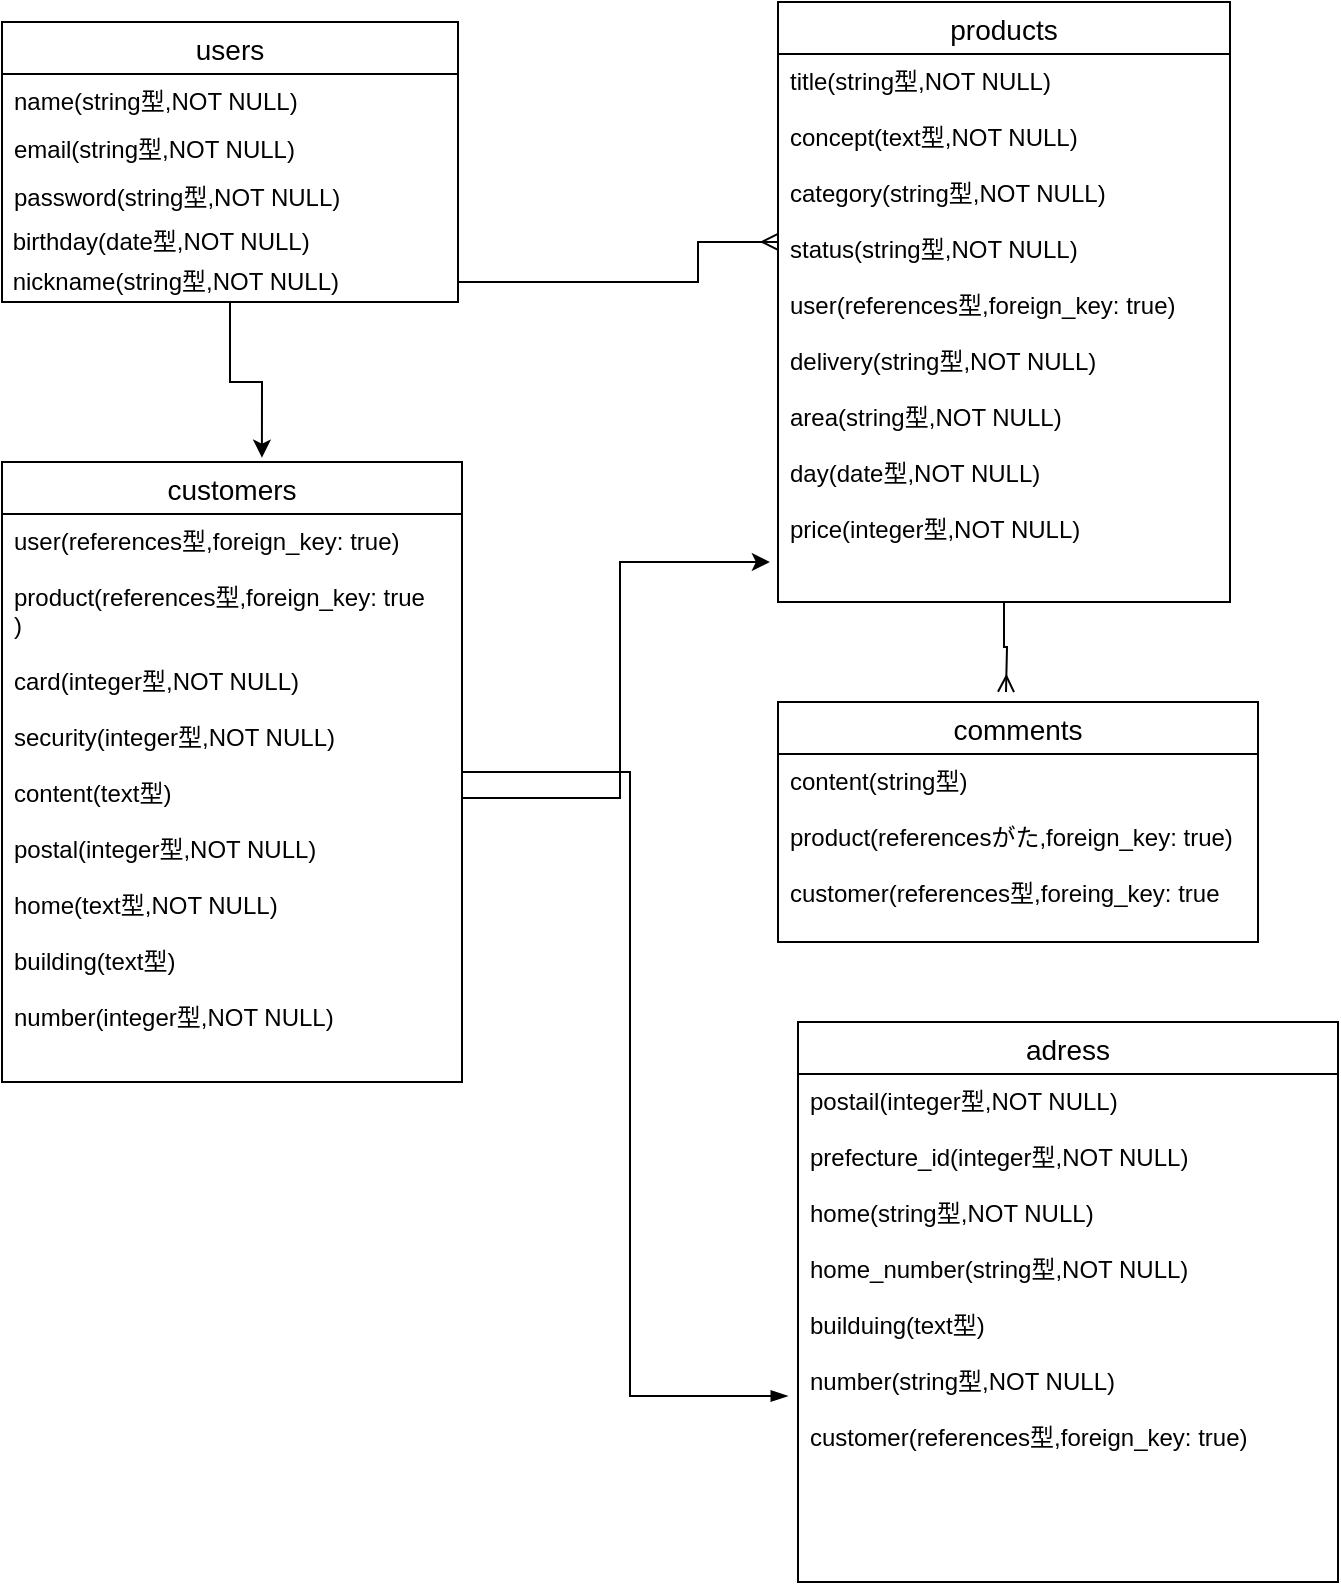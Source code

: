 <mxfile version="13.6.5">
    <diagram id="a8eylyxpf-rvfNEIiP5g" name="ページ1">
        <mxGraphModel dx="652" dy="503" grid="1" gridSize="10" guides="1" tooltips="1" connect="1" arrows="1" fold="1" page="1" pageScale="1" pageWidth="827" pageHeight="1169" math="0" shadow="0">
            <root>
                <mxCell id="0"/>
                <mxCell id="1" parent="0"/>
                <mxCell id="16" value="users" style="swimlane;fontStyle=0;childLayout=stackLayout;horizontal=1;startSize=26;horizontalStack=0;resizeParent=1;resizeParentMax=0;resizeLast=0;collapsible=1;marginBottom=0;align=center;fontSize=14;verticalAlign=middle;" parent="1" vertex="1">
                    <mxGeometry x="12" y="50" width="228" height="140" as="geometry"/>
                </mxCell>
                <mxCell id="17" value="name(string型,NOT NULL)" style="text;strokeColor=none;fillColor=none;spacingLeft=4;spacingRight=4;overflow=hidden;rotatable=0;points=[[0,0.5],[1,0.5]];portConstraint=eastwest;fontSize=12;" parent="16" vertex="1">
                    <mxGeometry y="26" width="228" height="24" as="geometry"/>
                </mxCell>
                <mxCell id="18" value="email(string型,NOT NULL)" style="text;strokeColor=none;fillColor=none;spacingLeft=4;spacingRight=4;overflow=hidden;rotatable=0;points=[[0,0.5],[1,0.5]];portConstraint=eastwest;fontSize=12;" parent="16" vertex="1">
                    <mxGeometry y="50" width="228" height="24" as="geometry"/>
                </mxCell>
                <mxCell id="19" value="password(string型,NOT NULL)" style="text;strokeColor=none;fillColor=none;spacingLeft=4;spacingRight=4;overflow=hidden;rotatable=0;points=[[0,0.5],[1,0.5]];portConstraint=eastwest;fontSize=12;" parent="16" vertex="1">
                    <mxGeometry y="74" width="228" height="26" as="geometry"/>
                </mxCell>
                <mxCell id="29" value="&amp;nbsp;birthday(date型,NOT NULL)" style="text;html=1;resizable=0;autosize=1;align=left;verticalAlign=middle;points=[];fillColor=none;strokeColor=none;rounded=0;" parent="16" vertex="1">
                    <mxGeometry y="100" width="228" height="20" as="geometry"/>
                </mxCell>
                <mxCell id="28" value="&amp;nbsp;nickname(string型,NOT NULL)" style="text;html=1;resizable=0;autosize=1;align=left;verticalAlign=middle;points=[];fillColor=none;strokeColor=none;rounded=0;" parent="16" vertex="1">
                    <mxGeometry y="120" width="228" height="20" as="geometry"/>
                </mxCell>
                <mxCell id="39" style="edgeStyle=orthogonalEdgeStyle;rounded=0;orthogonalLoop=1;jettySize=auto;html=1;endArrow=ERmany;endFill=0;" parent="1" source="8" edge="1">
                    <mxGeometry relative="1" as="geometry">
                        <mxPoint x="514" y="385" as="targetPoint"/>
                    </mxGeometry>
                </mxCell>
                <mxCell id="8" value="products" style="swimlane;fontStyle=0;childLayout=stackLayout;horizontal=1;startSize=26;horizontalStack=0;resizeParent=1;resizeParentMax=0;resizeLast=0;collapsible=1;marginBottom=0;align=center;fontSize=14;" parent="1" vertex="1">
                    <mxGeometry x="400" y="40" width="226" height="300" as="geometry"/>
                </mxCell>
                <mxCell id="9" value="title(string型,NOT NULL)&#10;&#10;concept(text型,NOT NULL)&#10;&#10;category(string型,NOT NULL)&#10;&#10;status(string型,NOT NULL)&#10;&#10;user(references型,foreign_key: true)&#10;&#10;delivery(string型,NOT NULL)&#10;&#10;area(string型,NOT NULL)&#10;&#10;day(date型,NOT NULL)&#10;&#10;price(integer型,NOT NULL)" style="text;strokeColor=none;fillColor=none;spacingLeft=4;spacingRight=4;overflow=hidden;rotatable=0;points=[[0,0.5],[1,0.5]];portConstraint=eastwest;fontSize=12;" parent="8" vertex="1">
                    <mxGeometry y="26" width="226" height="274" as="geometry"/>
                </mxCell>
                <mxCell id="32" style="edgeStyle=orthogonalEdgeStyle;rounded=0;orthogonalLoop=1;jettySize=auto;html=1;endArrow=ERmany;endFill=0;entryX=0;entryY=0.343;entryDx=0;entryDy=0;entryPerimeter=0;" parent="1" source="28" target="9" edge="1">
                    <mxGeometry relative="1" as="geometry">
                        <mxPoint x="395" y="160" as="targetPoint"/>
                        <Array as="points">
                            <mxPoint x="360" y="180"/>
                            <mxPoint x="360" y="160"/>
                        </Array>
                    </mxGeometry>
                </mxCell>
                <mxCell id="44" style="edgeStyle=orthogonalEdgeStyle;rounded=0;orthogonalLoop=1;jettySize=auto;html=1;entryX=-0.019;entryY=0.634;entryDx=0;entryDy=0;entryPerimeter=0;endArrow=blockThin;endFill=1;" parent="1" source="12" target="41" edge="1">
                    <mxGeometry relative="1" as="geometry"/>
                </mxCell>
                <mxCell id="12" value="customers" style="swimlane;fontStyle=0;childLayout=stackLayout;horizontal=1;startSize=26;horizontalStack=0;resizeParent=1;resizeParentMax=0;resizeLast=0;collapsible=1;marginBottom=0;align=center;fontSize=14;" parent="1" vertex="1">
                    <mxGeometry x="12" y="270" width="230" height="310" as="geometry"/>
                </mxCell>
                <mxCell id="13" value="user(references型,foreign_key: true)&#10;&#10;product(references型,foreign_key: true&#10;)&#10;&#10;card(integer型,NOT NULL)&#10;&#10;security(integer型,NOT NULL)&#10;&#10;content(text型)&#10;&#10;postal(integer型,NOT NULL)&#10;&#10;home(text型,NOT NULL)&#10;&#10;building(text型)&#10;&#10;number(integer型,NOT NULL)" style="text;strokeColor=none;fillColor=none;spacingLeft=4;spacingRight=4;overflow=hidden;rotatable=0;points=[[0,0.5],[1,0.5]];portConstraint=eastwest;fontSize=12;" parent="12" vertex="1">
                    <mxGeometry y="26" width="230" height="284" as="geometry"/>
                </mxCell>
                <mxCell id="33" style="edgeStyle=orthogonalEdgeStyle;rounded=0;orthogonalLoop=1;jettySize=auto;html=1;endArrow=classic;endFill=1;entryX=0.565;entryY=-0.007;entryDx=0;entryDy=0;entryPerimeter=0;" parent="1" source="28" target="12" edge="1">
                    <mxGeometry relative="1" as="geometry">
                        <mxPoint x="126" y="260" as="targetPoint"/>
                    </mxGeometry>
                </mxCell>
                <mxCell id="34" style="edgeStyle=orthogonalEdgeStyle;rounded=0;orthogonalLoop=1;jettySize=auto;html=1;endArrow=classic;endFill=1;entryX=-0.018;entryY=0.927;entryDx=0;entryDy=0;entryPerimeter=0;" parent="1" source="13" target="9" edge="1">
                    <mxGeometry relative="1" as="geometry">
                        <mxPoint x="390" y="320" as="targetPoint"/>
                    </mxGeometry>
                </mxCell>
                <mxCell id="35" value="comments" style="swimlane;fontStyle=0;childLayout=stackLayout;horizontal=1;startSize=26;horizontalStack=0;resizeParent=1;resizeParentMax=0;resizeLast=0;collapsible=1;marginBottom=0;align=center;fontSize=14;" parent="1" vertex="1">
                    <mxGeometry x="400" y="390" width="240" height="120" as="geometry"/>
                </mxCell>
                <mxCell id="36" value="content(string型)&#10;&#10;product(referencesがた,foreign_key: true)&#10;&#10;customer(references型,foreing_key: true" style="text;strokeColor=none;fillColor=none;spacingLeft=4;spacingRight=4;overflow=hidden;rotatable=0;points=[[0,0.5],[1,0.5]];portConstraint=eastwest;fontSize=12;" parent="35" vertex="1">
                    <mxGeometry y="26" width="240" height="94" as="geometry"/>
                </mxCell>
                <mxCell id="40" value="adress" style="swimlane;fontStyle=0;childLayout=stackLayout;horizontal=1;startSize=26;horizontalStack=0;resizeParent=1;resizeParentMax=0;resizeLast=0;collapsible=1;marginBottom=0;align=center;fontSize=14;" parent="1" vertex="1">
                    <mxGeometry x="410" y="550" width="270" height="280" as="geometry"/>
                </mxCell>
                <mxCell id="41" value="postail(integer型,NOT NULL)&#10;&#10;prefecture_id(integer型,NOT NULL)&#10;&#10;home(string型,NOT NULL)&#10;&#10;home_number(string型,NOT NULL)&#10;&#10;builduing(text型)&#10;&#10;number(string型,NOT NULL)&#10;&#10;customer(references型,foreign_key: true)" style="text;strokeColor=none;fillColor=none;spacingLeft=4;spacingRight=4;overflow=hidden;rotatable=0;points=[[0,0.5],[1,0.5]];portConstraint=eastwest;fontSize=12;" parent="40" vertex="1">
                    <mxGeometry y="26" width="270" height="254" as="geometry"/>
                </mxCell>
            </root>
        </mxGraphModel>
    </diagram>
</mxfile>